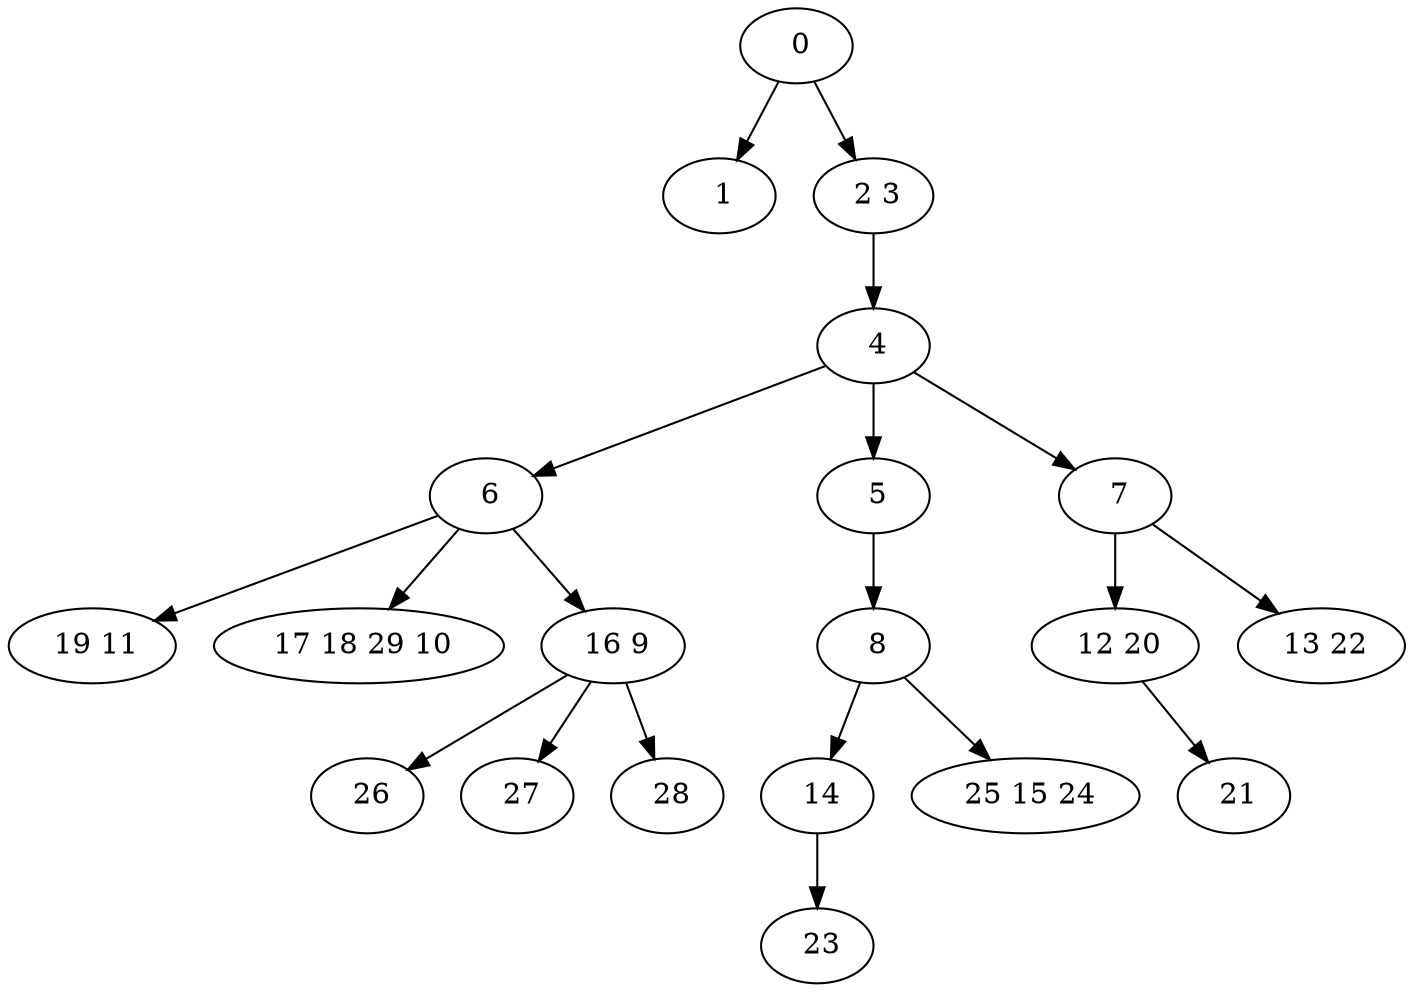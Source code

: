 digraph mytree {
" 0" -> " 1";
" 0" -> " 2 3";
" 1";
" 2 3" -> " 4";
" 6" -> " 19 11";
" 6" -> " 17 18 29 10";
" 6" -> " 16 9";
" 4" -> " 6";
" 4" -> " 5";
" 4" -> " 7";
" 5" -> " 8";
" 7" -> " 12 20";
" 7" -> " 13 22";
" 8" -> " 14";
" 8" -> " 25 15 24";
" 19 11";
" 17 18 29 10";
" 16 9" -> " 26";
" 16 9" -> " 27";
" 16 9" -> " 28";
" 12 20" -> " 21";
" 13 22";
" 14" -> " 23";
" 25 15 24";
" 21";
" 23";
" 26";
" 27";
" 28";
}
